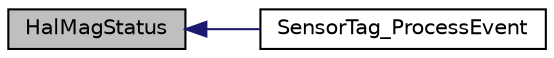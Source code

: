 digraph "HalMagStatus"
{
  edge [fontname="Helvetica",fontsize="10",labelfontname="Helvetica",labelfontsize="10"];
  node [fontname="Helvetica",fontsize="10",shape=record];
  rankdir="LR";
  Node1 [label="HalMagStatus",height=0.2,width=0.4,color="black", fillcolor="grey75", style="filled" fontcolor="black"];
  Node1 -> Node2 [dir="back",color="midnightblue",fontsize="10",style="solid",fontname="Helvetica"];
  Node2 [label="SensorTag_ProcessEvent",height=0.2,width=0.4,color="black", fillcolor="white", style="filled",URL="$sensor_tag_8h.html#aedf9259e6d4dfcd83780b78d1c9f9934"];
}
